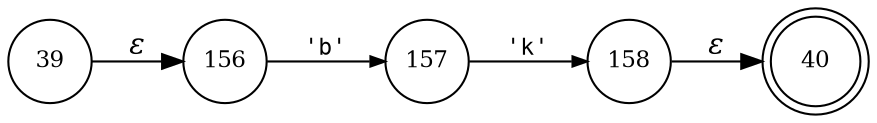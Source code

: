 digraph ATN {
rankdir=LR;
s40[fontsize=11, label="40", shape=doublecircle, fixedsize=true, width=.6];
s39[fontsize=11,label="39", shape=circle, fixedsize=true, width=.55, peripheries=1];
s156[fontsize=11,label="156", shape=circle, fixedsize=true, width=.55, peripheries=1];
s157[fontsize=11,label="157", shape=circle, fixedsize=true, width=.55, peripheries=1];
s158[fontsize=11,label="158", shape=circle, fixedsize=true, width=.55, peripheries=1];
s39 -> s156 [fontname="Times-Italic", label="&epsilon;"];
s156 -> s157 [fontsize=11, fontname="Courier", arrowsize=.7, label = "'b'", arrowhead = normal];
s157 -> s158 [fontsize=11, fontname="Courier", arrowsize=.7, label = "'k'", arrowhead = normal];
s158 -> s40 [fontname="Times-Italic", label="&epsilon;"];
}